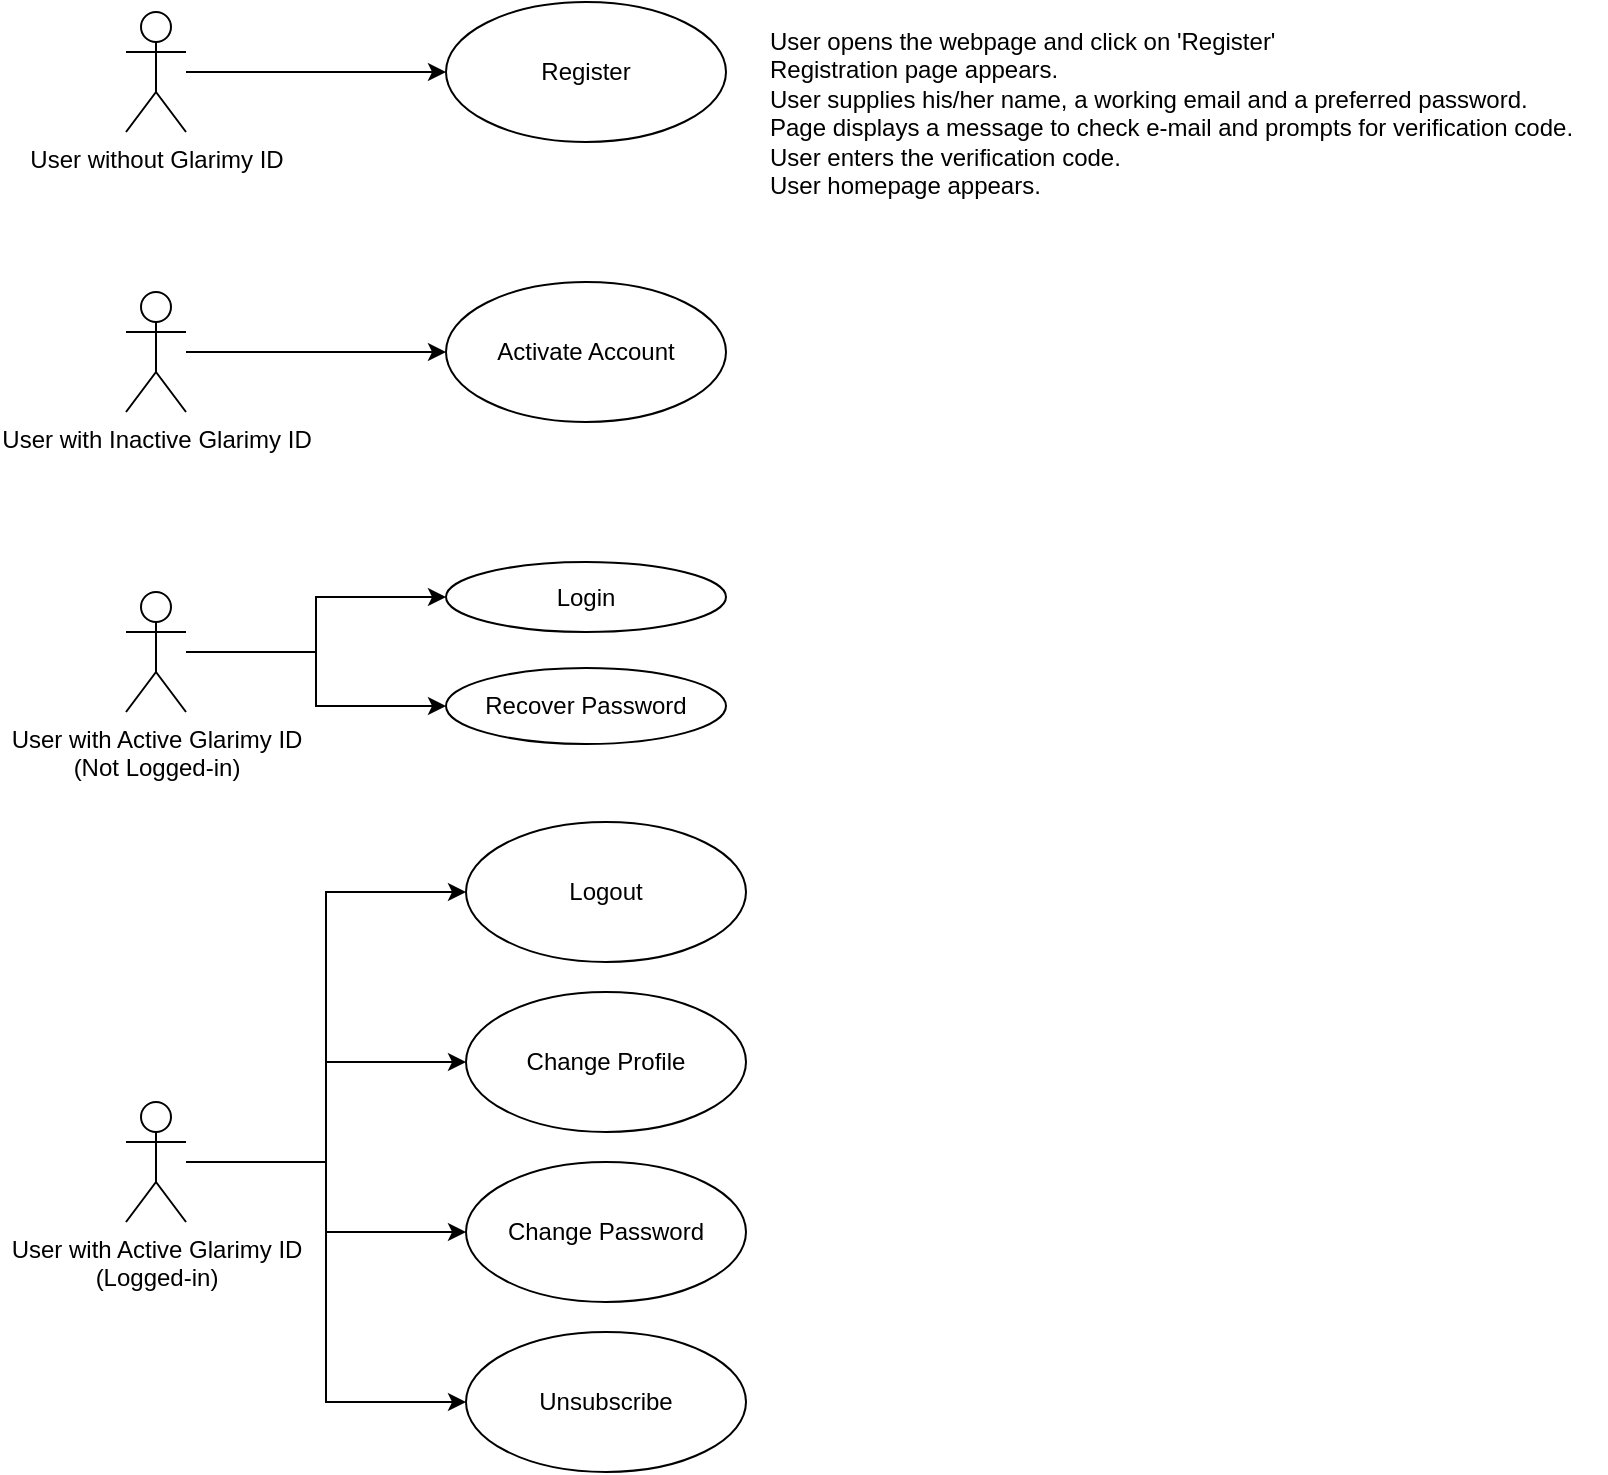 <mxfile version="10.5.2" type="github"><diagram id="E3ttDfYas0lBGuGD57UE" name="Page-1"><mxGraphModel dx="891" dy="509" grid="1" gridSize="10" guides="1" tooltips="1" connect="1" arrows="1" fold="1" page="1" pageScale="1" pageWidth="850" pageHeight="1100" math="0" shadow="0"><root><mxCell id="0"/><mxCell id="1" parent="0"/><mxCell id="QNrSpANXTlqMuUSd3h2i-14" style="edgeStyle=orthogonalEdgeStyle;rounded=0;orthogonalLoop=1;jettySize=auto;html=1;" parent="1" source="QNrSpANXTlqMuUSd3h2i-1" target="QNrSpANXTlqMuUSd3h2i-5" edge="1"><mxGeometry relative="1" as="geometry"/></mxCell><mxCell id="QNrSpANXTlqMuUSd3h2i-1" value="User without Glarimy ID" style="shape=umlActor;verticalLabelPosition=bottom;labelBackgroundColor=#ffffff;verticalAlign=top;html=1;" parent="1" vertex="1"><mxGeometry x="80" y="85" width="30" height="60" as="geometry"/></mxCell><mxCell id="QNrSpANXTlqMuUSd3h2i-5" value="Register" style="ellipse;whiteSpace=wrap;html=1;" parent="1" vertex="1"><mxGeometry x="240" y="80" width="140" height="70" as="geometry"/></mxCell><mxCell id="QNrSpANXTlqMuUSd3h2i-6" value="Activate Account" style="ellipse;whiteSpace=wrap;html=1;" parent="1" vertex="1"><mxGeometry x="240" y="220" width="140" height="70" as="geometry"/></mxCell><mxCell id="QNrSpANXTlqMuUSd3h2i-7" value="Login" style="ellipse;whiteSpace=wrap;html=1;" parent="1" vertex="1"><mxGeometry x="240" y="360" width="140" height="35" as="geometry"/></mxCell><mxCell id="QNrSpANXTlqMuUSd3h2i-8" value="Logout" style="ellipse;whiteSpace=wrap;html=1;" parent="1" vertex="1"><mxGeometry x="250" y="490" width="140" height="70" as="geometry"/></mxCell><mxCell id="QNrSpANXTlqMuUSd3h2i-22" style="edgeStyle=orthogonalEdgeStyle;rounded=0;orthogonalLoop=1;jettySize=auto;html=1;entryX=0;entryY=0.5;entryDx=0;entryDy=0;" parent="1" source="QNrSpANXTlqMuUSd3h2i-9" target="QNrSpANXTlqMuUSd3h2i-7" edge="1"><mxGeometry relative="1" as="geometry"/></mxCell><mxCell id="QNrSpANXTlqMuUSd3h2i-26" style="edgeStyle=orthogonalEdgeStyle;rounded=0;orthogonalLoop=1;jettySize=auto;html=1;" parent="1" source="QNrSpANXTlqMuUSd3h2i-9" target="QNrSpANXTlqMuUSd3h2i-12" edge="1"><mxGeometry relative="1" as="geometry"/></mxCell><mxCell id="QNrSpANXTlqMuUSd3h2i-9" value="&lt;div&gt;User with Active Glarimy ID&lt;/div&gt;&lt;div&gt;(Not Logged-in)&lt;br&gt;&lt;/div&gt;" style="shape=umlActor;verticalLabelPosition=bottom;labelBackgroundColor=#ffffff;verticalAlign=top;html=1;" parent="1" vertex="1"><mxGeometry x="80" y="375" width="30" height="60" as="geometry"/></mxCell><mxCell id="QNrSpANXTlqMuUSd3h2i-27" style="edgeStyle=orthogonalEdgeStyle;rounded=0;orthogonalLoop=1;jettySize=auto;html=1;" parent="1" source="QNrSpANXTlqMuUSd3h2i-20" target="QNrSpANXTlqMuUSd3h2i-8" edge="1"><mxGeometry relative="1" as="geometry"><Array as="points"><mxPoint x="180" y="660"/><mxPoint x="180" y="525"/></Array></mxGeometry></mxCell><mxCell id="QNrSpANXTlqMuUSd3h2i-28" style="edgeStyle=orthogonalEdgeStyle;rounded=0;orthogonalLoop=1;jettySize=auto;html=1;" parent="1" source="QNrSpANXTlqMuUSd3h2i-20" target="QNrSpANXTlqMuUSd3h2i-11" edge="1"><mxGeometry relative="1" as="geometry"/></mxCell><mxCell id="QNrSpANXTlqMuUSd3h2i-29" style="edgeStyle=orthogonalEdgeStyle;rounded=0;orthogonalLoop=1;jettySize=auto;html=1;entryX=0;entryY=0.5;entryDx=0;entryDy=0;" parent="1" source="QNrSpANXTlqMuUSd3h2i-20" target="QNrSpANXTlqMuUSd3h2i-10" edge="1"><mxGeometry relative="1" as="geometry"><Array as="points"><mxPoint x="180" y="660"/><mxPoint x="180" y="780"/></Array></mxGeometry></mxCell><mxCell id="QNrSpANXTlqMuUSd3h2i-30" style="edgeStyle=orthogonalEdgeStyle;rounded=0;orthogonalLoop=1;jettySize=auto;html=1;" parent="1" source="QNrSpANXTlqMuUSd3h2i-20" target="QNrSpANXTlqMuUSd3h2i-13" edge="1"><mxGeometry relative="1" as="geometry"/></mxCell><mxCell id="QNrSpANXTlqMuUSd3h2i-20" value="&lt;div&gt;User with Active Glarimy ID&lt;/div&gt;&lt;div&gt;(Logged-in)&lt;br&gt;&lt;/div&gt;" style="shape=umlActor;verticalLabelPosition=bottom;labelBackgroundColor=#ffffff;verticalAlign=top;html=1;" parent="1" vertex="1"><mxGeometry x="80" y="630" width="30" height="60" as="geometry"/></mxCell><mxCell id="QNrSpANXTlqMuUSd3h2i-10" value="Unsubscribe" style="ellipse;whiteSpace=wrap;html=1;" parent="1" vertex="1"><mxGeometry x="250" y="745" width="140" height="70" as="geometry"/></mxCell><mxCell id="QNrSpANXTlqMuUSd3h2i-11" value="Change Password" style="ellipse;whiteSpace=wrap;html=1;" parent="1" vertex="1"><mxGeometry x="250" y="660" width="140" height="70" as="geometry"/></mxCell><mxCell id="QNrSpANXTlqMuUSd3h2i-12" value="Recover Password" style="ellipse;whiteSpace=wrap;html=1;" parent="1" vertex="1"><mxGeometry x="240" y="413" width="140" height="38" as="geometry"/></mxCell><mxCell id="QNrSpANXTlqMuUSd3h2i-13" value="Change Profile" style="ellipse;whiteSpace=wrap;html=1;" parent="1" vertex="1"><mxGeometry x="250" y="575" width="140" height="70" as="geometry"/></mxCell><mxCell id="QNrSpANXTlqMuUSd3h2i-19" style="edgeStyle=orthogonalEdgeStyle;rounded=0;orthogonalLoop=1;jettySize=auto;html=1;entryX=0;entryY=0.5;entryDx=0;entryDy=0;" parent="1" source="QNrSpANXTlqMuUSd3h2i-16" target="QNrSpANXTlqMuUSd3h2i-6" edge="1"><mxGeometry relative="1" as="geometry"/></mxCell><mxCell id="QNrSpANXTlqMuUSd3h2i-16" value="User with Inactive Glarimy ID" style="shape=umlActor;verticalLabelPosition=bottom;labelBackgroundColor=#ffffff;verticalAlign=top;html=1;" parent="1" vertex="1"><mxGeometry x="80" y="225" width="30" height="60" as="geometry"/></mxCell><mxCell id="DOZQdz7qn8j_cwjWUxKZ-1" value="&lt;div&gt;User opens the webpage and click on 'Register'&lt;/div&gt;&lt;div&gt;Registration page appears.&lt;br&gt;&lt;/div&gt;&lt;div&gt;User supplies his/her name, a working email and a preferred password.&lt;/div&gt;&lt;div&gt;Page displays a message to check e-mail and prompts for verification code.&lt;/div&gt;&lt;div&gt;User enters the verification code.&lt;/div&gt;&lt;div&gt;User homepage appears.&lt;br&gt;&lt;/div&gt;" style="text;html=1;resizable=0;points=[];autosize=1;align=left;verticalAlign=top;spacingTop=-4;" parent="1" vertex="1"><mxGeometry x="400" y="90" width="420" height="90" as="geometry"/></mxCell></root></mxGraphModel></diagram></mxfile>